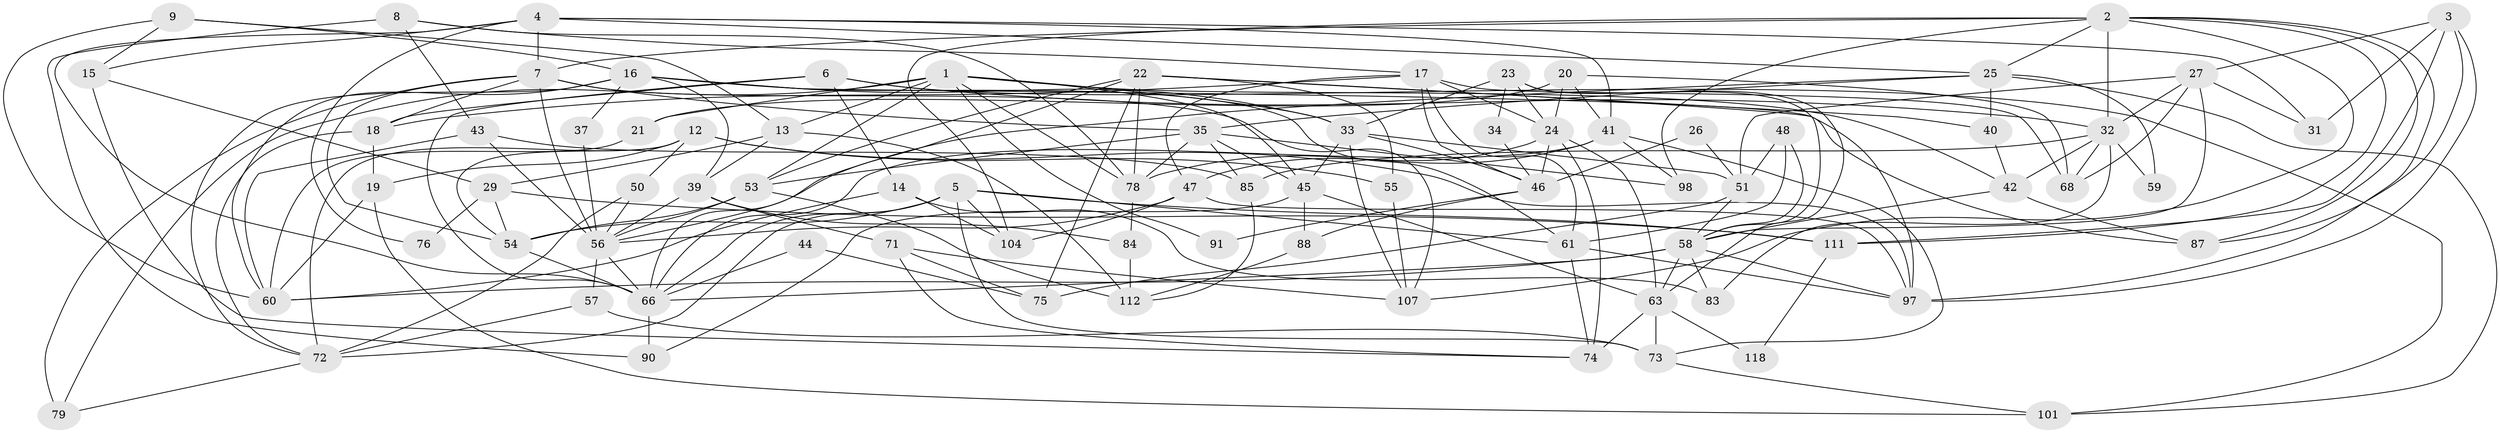 // Generated by graph-tools (version 1.1) at 2025/52/02/27/25 19:52:05]
// undirected, 79 vertices, 199 edges
graph export_dot {
graph [start="1"]
  node [color=gray90,style=filled];
  1 [super="+30"];
  2 [super="+69"];
  3 [super="+95"];
  4 [super="+11"];
  5 [super="+10"];
  6 [super="+36"];
  7 [super="+65"];
  8 [super="+99"];
  9 [super="+64"];
  12 [super="+116"];
  13 [super="+38"];
  14;
  15;
  16 [super="+49"];
  17 [super="+81"];
  18 [super="+121"];
  19;
  20;
  21;
  22 [super="+103"];
  23 [super="+106"];
  24 [super="+120"];
  25 [super="+62"];
  26;
  27 [super="+28"];
  29 [super="+102"];
  31 [super="+70"];
  32 [super="+115"];
  33 [super="+100"];
  34;
  35 [super="+96"];
  37;
  39 [super="+92"];
  40;
  41 [super="+108"];
  42 [super="+109"];
  43;
  44;
  45 [super="+93"];
  46 [super="+52"];
  47 [super="+117"];
  48 [super="+67"];
  50;
  51 [super="+119"];
  53 [super="+77"];
  54 [super="+105"];
  55;
  56 [super="+80"];
  57;
  58 [super="+114"];
  59;
  60 [super="+89"];
  61 [super="+94"];
  63 [super="+123"];
  66 [super="+124"];
  68;
  71;
  72 [super="+82"];
  73 [super="+110"];
  74 [super="+86"];
  75;
  76;
  78 [super="+113"];
  79;
  83;
  84;
  85;
  87;
  88;
  90;
  91;
  97 [super="+122"];
  98;
  101;
  104;
  107;
  111;
  112;
  118;
  1 -- 33;
  1 -- 78;
  1 -- 91;
  1 -- 45;
  1 -- 21;
  1 -- 42;
  1 -- 13;
  1 -- 79;
  1 -- 53;
  2 -- 7;
  2 -- 107;
  2 -- 25;
  2 -- 32;
  2 -- 97;
  2 -- 98;
  2 -- 87;
  2 -- 104;
  2 -- 111;
  3 -- 111;
  3 -- 87;
  3 -- 97;
  3 -- 27;
  3 -- 31;
  4 -- 15;
  4 -- 66;
  4 -- 76;
  4 -- 25;
  4 -- 41;
  4 -- 7;
  4 -- 31;
  5 -- 111;
  5 -- 66;
  5 -- 54;
  5 -- 72;
  5 -- 104;
  5 -- 73;
  5 -- 61;
  6 -- 14;
  6 -- 32;
  6 -- 18;
  6 -- 101;
  6 -- 66;
  7 -- 56;
  7 -- 18;
  7 -- 35;
  7 -- 54;
  7 -- 107;
  7 -- 79;
  8 -- 43;
  8 -- 17;
  8 -- 90;
  8 -- 78;
  9 -- 16;
  9 -- 60;
  9 -- 13;
  9 -- 15;
  12 -- 50;
  12 -- 19 [weight=2];
  12 -- 97;
  12 -- 55;
  12 -- 72;
  12 -- 54;
  13 -- 29;
  13 -- 39;
  13 -- 112;
  14 -- 60;
  14 -- 104;
  14 -- 83;
  15 -- 74;
  15 -- 29;
  16 -- 61;
  16 -- 33;
  16 -- 72;
  16 -- 60;
  16 -- 37;
  16 -- 87;
  16 -- 39;
  17 -- 61;
  17 -- 68;
  17 -- 24;
  17 -- 46;
  17 -- 18;
  17 -- 47;
  18 -- 72;
  18 -- 19;
  19 -- 60;
  19 -- 101;
  20 -- 21;
  20 -- 41;
  20 -- 68;
  20 -- 24;
  21 -- 60;
  22 -- 40;
  22 -- 75;
  22 -- 97;
  22 -- 55;
  22 -- 78;
  22 -- 53;
  22 -- 66;
  23 -- 58;
  23 -- 33;
  23 -- 34;
  23 -- 24;
  23 -- 63;
  24 -- 63;
  24 -- 74 [weight=2];
  24 -- 46;
  24 -- 47;
  25 -- 40 [weight=2];
  25 -- 101;
  25 -- 56;
  25 -- 59;
  25 -- 35;
  26 -- 46;
  26 -- 51;
  27 -- 51;
  27 -- 31;
  27 -- 32;
  27 -- 68;
  27 -- 58;
  29 -- 111;
  29 -- 76;
  29 -- 54;
  32 -- 42;
  32 -- 68;
  32 -- 85;
  32 -- 83;
  32 -- 59;
  33 -- 45;
  33 -- 51;
  33 -- 107;
  33 -- 46;
  34 -- 46;
  35 -- 85;
  35 -- 98;
  35 -- 78;
  35 -- 45;
  35 -- 53;
  37 -- 56;
  39 -- 84;
  39 -- 71;
  39 -- 56;
  40 -- 42;
  41 -- 98;
  41 -- 66;
  41 -- 78;
  41 -- 73;
  42 -- 87;
  42 -- 58;
  43 -- 85;
  43 -- 56;
  43 -- 60;
  44 -- 75;
  44 -- 66;
  45 -- 63;
  45 -- 88;
  45 -- 90;
  46 -- 88;
  46 -- 91;
  47 -- 104;
  47 -- 97;
  47 -- 56;
  48 -- 51;
  48 -- 58;
  48 -- 61;
  50 -- 56;
  50 -- 72;
  51 -- 75;
  51 -- 58;
  53 -- 56;
  53 -- 112;
  53 -- 54;
  54 -- 66;
  55 -- 107;
  56 -- 57;
  56 -- 66;
  57 -- 72;
  57 -- 73;
  58 -- 66;
  58 -- 83;
  58 -- 97;
  58 -- 63;
  58 -- 60;
  61 -- 97;
  61 -- 74;
  63 -- 118;
  63 -- 74;
  63 -- 73;
  66 -- 90;
  71 -- 107;
  71 -- 74;
  71 -- 75;
  72 -- 79;
  73 -- 101;
  78 -- 84;
  84 -- 112;
  85 -- 112;
  88 -- 112;
  111 -- 118;
}
